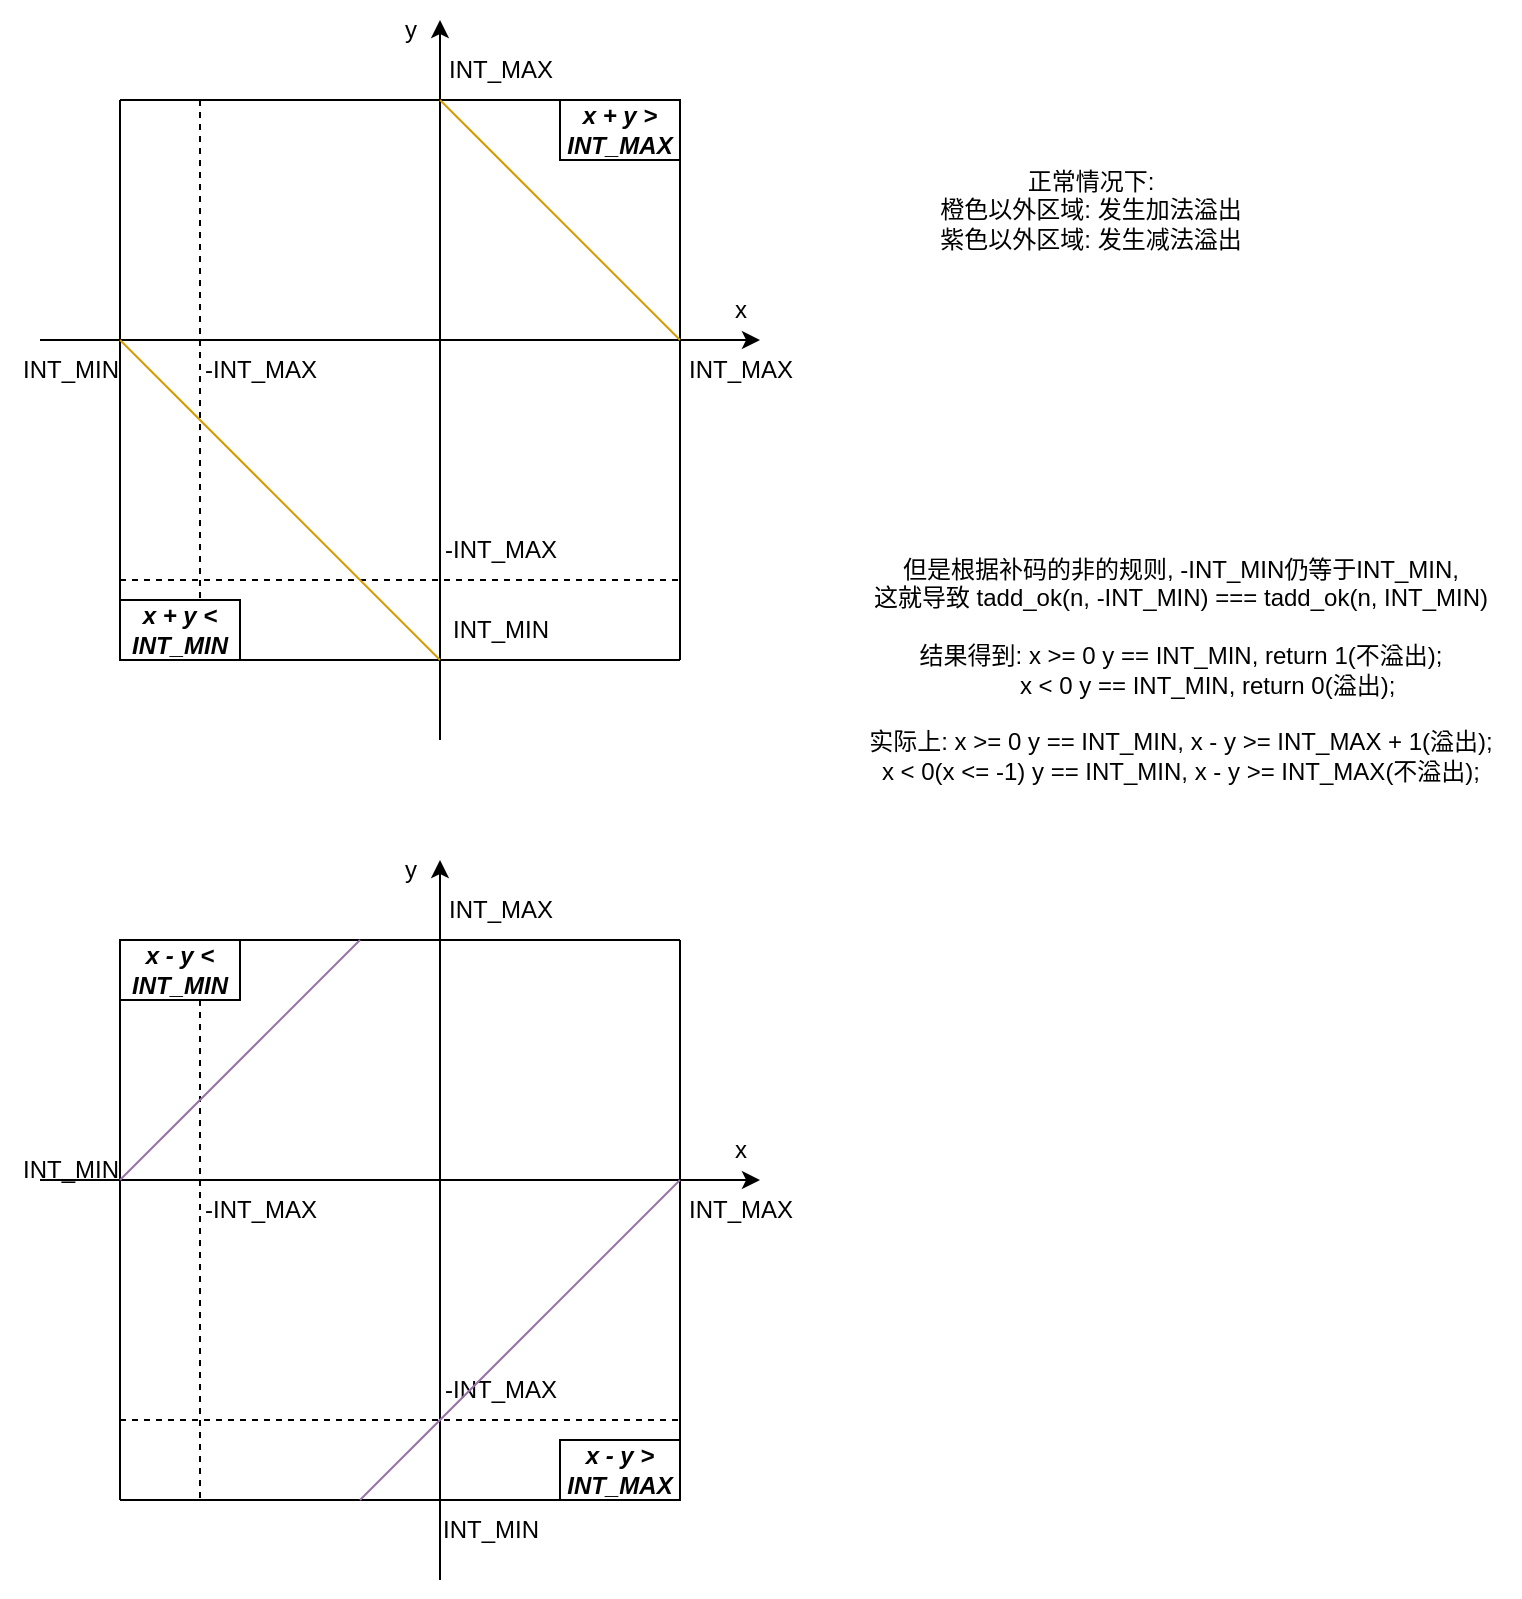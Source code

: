 <mxfile>
    <diagram id="kJT1a861LVPX86fVIr2c" name="第 1 页">
        <mxGraphModel dx="829" dy="769" grid="1" gridSize="10" guides="1" tooltips="1" connect="1" arrows="1" fold="1" page="1" pageScale="1" pageWidth="827" pageHeight="1169" background="none" math="0" shadow="0">
            <root>
                <mxCell id="0"/>
                <mxCell id="1" parent="0"/>
                <mxCell id="7" value="" style="endArrow=classic;html=1;" edge="1" parent="1">
                    <mxGeometry width="50" height="50" relative="1" as="geometry">
                        <mxPoint x="40" y="180" as="sourcePoint"/>
                        <mxPoint x="400" y="180" as="targetPoint"/>
                    </mxGeometry>
                </mxCell>
                <mxCell id="8" value="" style="endArrow=classic;html=1;" edge="1" parent="1">
                    <mxGeometry width="50" height="50" relative="1" as="geometry">
                        <mxPoint x="240" y="380" as="sourcePoint"/>
                        <mxPoint x="240" y="20" as="targetPoint"/>
                    </mxGeometry>
                </mxCell>
                <mxCell id="9" value="" style="endArrow=none;dashed=1;html=1;" edge="1" parent="1">
                    <mxGeometry width="50" height="50" relative="1" as="geometry">
                        <mxPoint x="120" y="60" as="sourcePoint"/>
                        <mxPoint x="120" y="340" as="targetPoint"/>
                    </mxGeometry>
                </mxCell>
                <mxCell id="10" value="" style="endArrow=none;html=1;" edge="1" parent="1">
                    <mxGeometry width="50" height="50" relative="1" as="geometry">
                        <mxPoint x="360" y="340" as="sourcePoint"/>
                        <mxPoint x="360" y="60" as="targetPoint"/>
                    </mxGeometry>
                </mxCell>
                <mxCell id="11" value="" style="endArrow=none;html=1;" edge="1" parent="1">
                    <mxGeometry width="50" height="50" relative="1" as="geometry">
                        <mxPoint x="80" y="340" as="sourcePoint"/>
                        <mxPoint x="80" y="60" as="targetPoint"/>
                    </mxGeometry>
                </mxCell>
                <mxCell id="12" value="" style="endArrow=none;html=1;" edge="1" parent="1">
                    <mxGeometry width="50" height="50" relative="1" as="geometry">
                        <mxPoint x="80" y="340" as="sourcePoint"/>
                        <mxPoint x="360" y="340" as="targetPoint"/>
                    </mxGeometry>
                </mxCell>
                <mxCell id="13" value="" style="endArrow=none;html=1;" edge="1" parent="1">
                    <mxGeometry width="50" height="50" relative="1" as="geometry">
                        <mxPoint x="360" y="60" as="sourcePoint"/>
                        <mxPoint x="80" y="60" as="targetPoint"/>
                    </mxGeometry>
                </mxCell>
                <mxCell id="14" value="INT_MAX" style="text;html=1;align=center;verticalAlign=middle;resizable=0;points=[];autosize=1;strokeColor=none;fillColor=none;" vertex="1" parent="1">
                    <mxGeometry x="350" y="180" width="80" height="30" as="geometry"/>
                </mxCell>
                <mxCell id="16" value="INT_MAX" style="text;html=1;align=center;verticalAlign=middle;resizable=0;points=[];autosize=1;strokeColor=none;fillColor=none;" vertex="1" parent="1">
                    <mxGeometry x="230" y="30" width="80" height="30" as="geometry"/>
                </mxCell>
                <mxCell id="18" value="-INT_MAX" style="text;html=1;align=center;verticalAlign=middle;resizable=0;points=[];autosize=1;strokeColor=none;fillColor=none;" vertex="1" parent="1">
                    <mxGeometry x="110" y="180" width="80" height="30" as="geometry"/>
                </mxCell>
                <mxCell id="19" value="-INT_MAX" style="text;html=1;align=center;verticalAlign=middle;resizable=0;points=[];autosize=1;strokeColor=none;fillColor=none;" vertex="1" parent="1">
                    <mxGeometry x="230" y="270" width="80" height="30" as="geometry"/>
                </mxCell>
                <mxCell id="20" value="INT_MIN" style="text;html=1;align=center;verticalAlign=middle;resizable=0;points=[];autosize=1;strokeColor=none;fillColor=none;" vertex="1" parent="1">
                    <mxGeometry x="235" y="310" width="70" height="30" as="geometry"/>
                </mxCell>
                <mxCell id="21" value="INT_MIN" style="text;html=1;align=center;verticalAlign=middle;resizable=0;points=[];autosize=1;strokeColor=none;fillColor=none;" vertex="1" parent="1">
                    <mxGeometry x="20" y="180" width="70" height="30" as="geometry"/>
                </mxCell>
                <mxCell id="23" value="" style="endArrow=none;dashed=1;html=1;" edge="1" parent="1">
                    <mxGeometry width="50" height="50" relative="1" as="geometry">
                        <mxPoint x="80" y="300" as="sourcePoint"/>
                        <mxPoint x="360" y="300" as="targetPoint"/>
                    </mxGeometry>
                </mxCell>
                <mxCell id="24" value="" style="endArrow=none;html=1;fillColor=#ffe6cc;strokeColor=#d79b00;" edge="1" parent="1">
                    <mxGeometry width="50" height="50" relative="1" as="geometry">
                        <mxPoint x="240" y="60" as="sourcePoint"/>
                        <mxPoint x="360" y="180" as="targetPoint"/>
                    </mxGeometry>
                </mxCell>
                <mxCell id="26" value="" style="endArrow=none;html=1;fillColor=#ffe6cc;strokeColor=#d79b00;" edge="1" parent="1">
                    <mxGeometry width="50" height="50" relative="1" as="geometry">
                        <mxPoint x="80.0" y="180" as="sourcePoint"/>
                        <mxPoint x="240" y="340" as="targetPoint"/>
                    </mxGeometry>
                </mxCell>
                <mxCell id="30" value="x" style="text;html=1;align=center;verticalAlign=middle;resizable=0;points=[];autosize=1;strokeColor=none;fillColor=none;" vertex="1" parent="1">
                    <mxGeometry x="375" y="150" width="30" height="30" as="geometry"/>
                </mxCell>
                <mxCell id="31" value="y" style="text;html=1;align=center;verticalAlign=middle;resizable=0;points=[];autosize=1;strokeColor=none;fillColor=none;" vertex="1" parent="1">
                    <mxGeometry x="210" y="10" width="30" height="30" as="geometry"/>
                </mxCell>
                <mxCell id="32" value="正常情况下:&lt;br&gt;橙色以外区域: 发生加法溢出&lt;br&gt;紫色以外区域: 发生减法溢出" style="text;html=1;align=center;verticalAlign=middle;resizable=0;points=[];autosize=1;strokeColor=none;fillColor=none;" vertex="1" parent="1">
                    <mxGeometry x="480" y="85" width="170" height="60" as="geometry"/>
                </mxCell>
                <mxCell id="36" value="&lt;b&gt;&lt;i&gt;x + y &amp;gt; INT_MAX&lt;/i&gt;&lt;/b&gt;" style="whiteSpace=wrap;html=1;" vertex="1" parent="1">
                    <mxGeometry x="300" y="60" width="60" height="30" as="geometry"/>
                </mxCell>
                <mxCell id="37" value="&lt;b&gt;&lt;i&gt;x + y &amp;lt; INT_MIN&lt;br&gt;&lt;/i&gt;&lt;/b&gt;" style="whiteSpace=wrap;html=1;" vertex="1" parent="1">
                    <mxGeometry x="80" y="310" width="60" height="30" as="geometry"/>
                </mxCell>
                <mxCell id="62" value="" style="endArrow=classic;html=1;" edge="1" parent="1">
                    <mxGeometry width="50" height="50" relative="1" as="geometry">
                        <mxPoint x="40" y="600" as="sourcePoint"/>
                        <mxPoint x="400" y="600" as="targetPoint"/>
                    </mxGeometry>
                </mxCell>
                <mxCell id="63" value="" style="endArrow=classic;html=1;" edge="1" parent="1">
                    <mxGeometry width="50" height="50" relative="1" as="geometry">
                        <mxPoint x="240" y="800" as="sourcePoint"/>
                        <mxPoint x="240" y="440" as="targetPoint"/>
                    </mxGeometry>
                </mxCell>
                <mxCell id="64" value="" style="endArrow=none;dashed=1;html=1;" edge="1" parent="1">
                    <mxGeometry width="50" height="50" relative="1" as="geometry">
                        <mxPoint x="120" y="480" as="sourcePoint"/>
                        <mxPoint x="120" y="760" as="targetPoint"/>
                    </mxGeometry>
                </mxCell>
                <mxCell id="65" value="" style="endArrow=none;html=1;" edge="1" parent="1">
                    <mxGeometry width="50" height="50" relative="1" as="geometry">
                        <mxPoint x="360" y="760" as="sourcePoint"/>
                        <mxPoint x="360" y="480" as="targetPoint"/>
                    </mxGeometry>
                </mxCell>
                <mxCell id="66" value="" style="endArrow=none;html=1;" edge="1" parent="1">
                    <mxGeometry width="50" height="50" relative="1" as="geometry">
                        <mxPoint x="80" y="760" as="sourcePoint"/>
                        <mxPoint x="80" y="480" as="targetPoint"/>
                    </mxGeometry>
                </mxCell>
                <mxCell id="67" value="" style="endArrow=none;html=1;" edge="1" parent="1">
                    <mxGeometry width="50" height="50" relative="1" as="geometry">
                        <mxPoint x="80" y="760" as="sourcePoint"/>
                        <mxPoint x="360" y="760" as="targetPoint"/>
                    </mxGeometry>
                </mxCell>
                <mxCell id="68" value="" style="endArrow=none;html=1;" edge="1" parent="1">
                    <mxGeometry width="50" height="50" relative="1" as="geometry">
                        <mxPoint x="360" y="480" as="sourcePoint"/>
                        <mxPoint x="80" y="480" as="targetPoint"/>
                    </mxGeometry>
                </mxCell>
                <mxCell id="69" value="INT_MAX" style="text;html=1;align=center;verticalAlign=middle;resizable=0;points=[];autosize=1;strokeColor=none;fillColor=none;" vertex="1" parent="1">
                    <mxGeometry x="350" y="600" width="80" height="30" as="geometry"/>
                </mxCell>
                <mxCell id="70" value="INT_MAX" style="text;html=1;align=center;verticalAlign=middle;resizable=0;points=[];autosize=1;strokeColor=none;fillColor=none;" vertex="1" parent="1">
                    <mxGeometry x="230" y="450" width="80" height="30" as="geometry"/>
                </mxCell>
                <mxCell id="71" value="-INT_MAX" style="text;html=1;align=center;verticalAlign=middle;resizable=0;points=[];autosize=1;strokeColor=none;fillColor=none;" vertex="1" parent="1">
                    <mxGeometry x="110" y="600" width="80" height="30" as="geometry"/>
                </mxCell>
                <mxCell id="72" value="-INT_MAX" style="text;html=1;align=center;verticalAlign=middle;resizable=0;points=[];autosize=1;strokeColor=none;fillColor=none;" vertex="1" parent="1">
                    <mxGeometry x="230" y="690" width="80" height="30" as="geometry"/>
                </mxCell>
                <mxCell id="73" value="INT_MIN" style="text;html=1;align=center;verticalAlign=middle;resizable=0;points=[];autosize=1;strokeColor=none;fillColor=none;" vertex="1" parent="1">
                    <mxGeometry x="230" y="760" width="70" height="30" as="geometry"/>
                </mxCell>
                <mxCell id="74" value="INT_MIN" style="text;html=1;align=center;verticalAlign=middle;resizable=0;points=[];autosize=1;strokeColor=none;fillColor=none;" vertex="1" parent="1">
                    <mxGeometry x="20" y="580" width="70" height="30" as="geometry"/>
                </mxCell>
                <mxCell id="75" value="" style="endArrow=none;dashed=1;html=1;" edge="1" parent="1">
                    <mxGeometry width="50" height="50" relative="1" as="geometry">
                        <mxPoint x="80" y="720" as="sourcePoint"/>
                        <mxPoint x="360" y="720" as="targetPoint"/>
                    </mxGeometry>
                </mxCell>
                <mxCell id="78" value="" style="endArrow=none;html=1;fillColor=#e1d5e7;strokeColor=#9673a6;" edge="1" parent="1">
                    <mxGeometry width="50" height="50" relative="1" as="geometry">
                        <mxPoint x="200" y="760" as="sourcePoint"/>
                        <mxPoint x="360" y="600" as="targetPoint"/>
                    </mxGeometry>
                </mxCell>
                <mxCell id="79" value="" style="endArrow=none;html=1;fillColor=#e1d5e7;strokeColor=#9673a6;" edge="1" parent="1">
                    <mxGeometry width="50" height="50" relative="1" as="geometry">
                        <mxPoint x="80" y="600" as="sourcePoint"/>
                        <mxPoint x="200" y="480" as="targetPoint"/>
                    </mxGeometry>
                </mxCell>
                <mxCell id="80" value="x" style="text;html=1;align=center;verticalAlign=middle;resizable=0;points=[];autosize=1;strokeColor=none;fillColor=none;" vertex="1" parent="1">
                    <mxGeometry x="375" y="570" width="30" height="30" as="geometry"/>
                </mxCell>
                <mxCell id="81" value="y" style="text;html=1;align=center;verticalAlign=middle;resizable=0;points=[];autosize=1;strokeColor=none;fillColor=none;" vertex="1" parent="1">
                    <mxGeometry x="210" y="430" width="30" height="30" as="geometry"/>
                </mxCell>
                <mxCell id="82" value="&lt;b&gt;&lt;i&gt;x - y &amp;gt; INT_MAX&lt;/i&gt;&lt;/b&gt;" style="whiteSpace=wrap;html=1;" vertex="1" parent="1">
                    <mxGeometry x="300" y="730" width="60" height="30" as="geometry"/>
                </mxCell>
                <mxCell id="83" value="&lt;b&gt;&lt;i&gt;x - y &amp;lt; INT_MIN&lt;br&gt;&lt;/i&gt;&lt;/b&gt;" style="whiteSpace=wrap;html=1;" vertex="1" parent="1">
                    <mxGeometry x="80" y="480" width="60" height="30" as="geometry"/>
                </mxCell>
                <mxCell id="86" value="但是根据补码的非的规则, -INT_MIN仍等于INT_MIN,&lt;br&gt;这就导致 tadd_ok(n, -INT_MIN) === tadd_ok(n, INT_MIN)&lt;br&gt;&lt;br&gt;结果得到: x &amp;gt;= 0 y == INT_MIN, return 1(不溢出); &lt;br&gt;&lt;span style=&quot;white-space: pre;&quot;&gt;&#9;&lt;/span&gt;x &amp;lt; 0 y == INT_MIN, return 0(溢出);&lt;br style=&quot;border-color: var(--border-color);&quot;&gt;&lt;br&gt;实际上: x &amp;gt;= 0 y == INT_MIN, x - y &amp;gt;= INT_MAX + 1(溢出);&lt;br&gt;x &amp;lt; 0(x &amp;lt;= -1) y == INT_MIN, x - y &amp;gt;= INT_MAX(不溢出);" style="text;html=1;align=center;verticalAlign=middle;resizable=0;points=[];autosize=1;strokeColor=none;fillColor=none;" vertex="1" parent="1">
                    <mxGeometry x="440" y="280" width="340" height="130" as="geometry"/>
                </mxCell>
            </root>
        </mxGraphModel>
    </diagram>
</mxfile>
